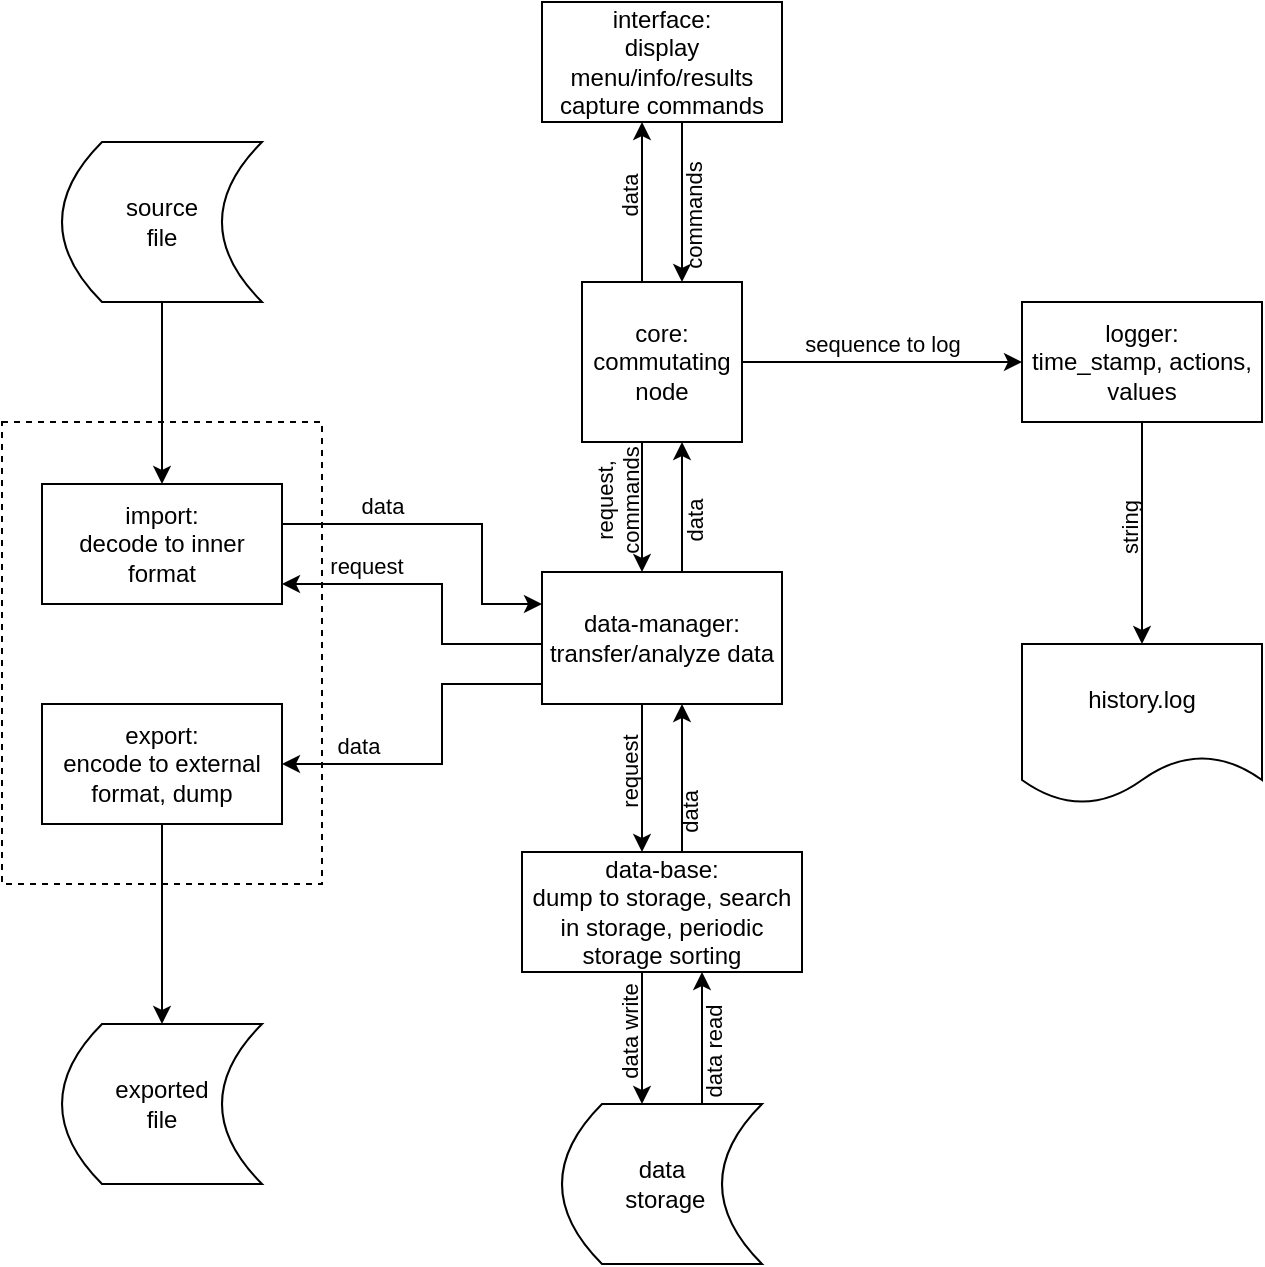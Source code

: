 <mxfile version="15.5.4" type="embed"><diagram id="Qr6QU7Qtxe9scO-8TlNr" name="Страница 1"><mxGraphModel dx="570" dy="484" grid="1" gridSize="10" guides="1" tooltips="1" connect="1" arrows="1" fold="1" page="1" pageScale="1" pageWidth="827" pageHeight="1169" math="0" shadow="0"><root><mxCell id="0"/><mxCell id="1" parent="0"/><mxCell id="3" value="" style="rounded=0;whiteSpace=wrap;html=1;dashed=1;shadow=0;sketch=0;labelBackgroundColor=none;labelBorderColor=none;" vertex="1" parent="1"><mxGeometry x="80" y="449" width="160" height="231" as="geometry"/></mxCell><mxCell id="JOCK_NlKJ0b9R5YVgDWU-3" value="data" style="edgeStyle=orthogonalEdgeStyle;rounded=0;orthogonalLoop=1;jettySize=auto;html=1;horizontal=0;labelPosition=center;verticalLabelPosition=top;align=center;verticalAlign=bottom;labelBackgroundColor=none;" parent="1" source="JOCK_NlKJ0b9R5YVgDWU-1" target="JOCK_NlKJ0b9R5YVgDWU-2" edge="1"><mxGeometry relative="1" as="geometry"><Array as="points"><mxPoint x="400" y="369"/><mxPoint x="400" y="369"/></Array></mxGeometry></mxCell><mxCell id="JOCK_NlKJ0b9R5YVgDWU-6" value="request, &lt;br&gt;commands" style="edgeStyle=orthogonalEdgeStyle;rounded=0;orthogonalLoop=1;jettySize=auto;html=1;horizontal=0;labelPosition=center;verticalLabelPosition=top;align=center;verticalAlign=bottom;labelBackgroundColor=none;" parent="1" source="JOCK_NlKJ0b9R5YVgDWU-1" target="JOCK_NlKJ0b9R5YVgDWU-5" edge="1"><mxGeometry relative="1" as="geometry"><Array as="points"><mxPoint x="400" y="509"/><mxPoint x="400" y="509"/></Array></mxGeometry></mxCell><mxCell id="JOCK_NlKJ0b9R5YVgDWU-9" value="sequence to log" style="edgeStyle=orthogonalEdgeStyle;rounded=0;orthogonalLoop=1;jettySize=auto;html=1;labelPosition=center;verticalLabelPosition=top;align=center;verticalAlign=bottom;fontColor=default;labelBackgroundColor=none;" parent="1" source="JOCK_NlKJ0b9R5YVgDWU-1" target="JOCK_NlKJ0b9R5YVgDWU-8" edge="1"><mxGeometry relative="1" as="geometry"/></mxCell><mxCell id="JOCK_NlKJ0b9R5YVgDWU-1" value="core:&lt;br&gt;commutating node" style="whiteSpace=wrap;html=1;aspect=fixed;" parent="1" vertex="1"><mxGeometry x="370" y="379" width="80" height="80" as="geometry"/></mxCell><mxCell id="JOCK_NlKJ0b9R5YVgDWU-4" value="commands" style="edgeStyle=orthogonalEdgeStyle;rounded=0;orthogonalLoop=1;jettySize=auto;html=1;labelPosition=center;verticalLabelPosition=bottom;align=center;verticalAlign=top;horizontal=0;labelBackgroundColor=none;" parent="1" source="JOCK_NlKJ0b9R5YVgDWU-2" target="JOCK_NlKJ0b9R5YVgDWU-1" edge="1"><mxGeometry relative="1" as="geometry"><Array as="points"><mxPoint x="420" y="349"/><mxPoint x="420" y="349"/></Array></mxGeometry></mxCell><mxCell id="JOCK_NlKJ0b9R5YVgDWU-2" value="interface: &lt;br&gt;display menu/info/results&lt;br&gt;capture commands" style="whiteSpace=wrap;html=1;" parent="1" vertex="1"><mxGeometry x="350" y="239" width="120" height="60" as="geometry"/></mxCell><mxCell id="JOCK_NlKJ0b9R5YVgDWU-7" value="data" style="edgeStyle=orthogonalEdgeStyle;rounded=0;orthogonalLoop=1;jettySize=auto;html=1;horizontal=0;labelPosition=center;verticalLabelPosition=bottom;align=center;verticalAlign=top;labelBackgroundColor=none;" parent="1" source="JOCK_NlKJ0b9R5YVgDWU-5" target="JOCK_NlKJ0b9R5YVgDWU-1" edge="1"><mxGeometry relative="1" as="geometry"><Array as="points"><mxPoint x="420" y="509"/><mxPoint x="420" y="509"/></Array></mxGeometry></mxCell><mxCell id="JOCK_NlKJ0b9R5YVgDWU-13" value="request" style="edgeStyle=orthogonalEdgeStyle;rounded=0;orthogonalLoop=1;jettySize=auto;html=1;horizontal=0;labelPosition=center;verticalLabelPosition=top;align=center;verticalAlign=bottom;labelBackgroundColor=none;" parent="1" source="JOCK_NlKJ0b9R5YVgDWU-5" target="JOCK_NlKJ0b9R5YVgDWU-12" edge="1"><mxGeometry relative="1" as="geometry"><Array as="points"><mxPoint x="400" y="610"/><mxPoint x="400" y="610"/></Array></mxGeometry></mxCell><mxCell id="JOCK_NlKJ0b9R5YVgDWU-16" value="data" style="edgeStyle=orthogonalEdgeStyle;rounded=0;orthogonalLoop=1;jettySize=auto;html=1;labelPosition=center;verticalLabelPosition=top;align=center;verticalAlign=bottom;" parent="1" source="JOCK_NlKJ0b9R5YVgDWU-5" target="JOCK_NlKJ0b9R5YVgDWU-15" edge="1"><mxGeometry x="0.556" relative="1" as="geometry"><Array as="points"><mxPoint x="300" y="580"/><mxPoint x="300" y="620"/></Array><mxPoint as="offset"/></mxGeometry></mxCell><mxCell id="JOCK_NlKJ0b9R5YVgDWU-20" value="request" style="edgeStyle=orthogonalEdgeStyle;rounded=0;orthogonalLoop=1;jettySize=auto;html=1;labelPosition=center;verticalLabelPosition=top;align=center;verticalAlign=bottom;" parent="1" source="JOCK_NlKJ0b9R5YVgDWU-5" target="JOCK_NlKJ0b9R5YVgDWU-19" edge="1"><mxGeometry x="0.48" relative="1" as="geometry"><Array as="points"><mxPoint x="300" y="560"/><mxPoint x="300" y="530"/></Array><mxPoint as="offset"/></mxGeometry></mxCell><mxCell id="JOCK_NlKJ0b9R5YVgDWU-5" value="data-manager:&lt;br&gt;transfer/analyze data" style="whiteSpace=wrap;html=1;" parent="1" vertex="1"><mxGeometry x="350" y="524" width="120" height="66" as="geometry"/></mxCell><mxCell id="JOCK_NlKJ0b9R5YVgDWU-11" value="string" style="edgeStyle=orthogonalEdgeStyle;rounded=0;orthogonalLoop=1;jettySize=auto;html=1;labelPosition=center;verticalLabelPosition=top;align=center;verticalAlign=bottom;labelBackgroundColor=none;horizontal=0;" parent="1" source="JOCK_NlKJ0b9R5YVgDWU-8" target="JOCK_NlKJ0b9R5YVgDWU-10" edge="1"><mxGeometry x="0.01" relative="1" as="geometry"><mxPoint as="offset"/></mxGeometry></mxCell><mxCell id="JOCK_NlKJ0b9R5YVgDWU-8" value="logger:&lt;br&gt;time_stamp, actions, values" style="whiteSpace=wrap;html=1;" parent="1" vertex="1"><mxGeometry x="590" y="389" width="120" height="60" as="geometry"/></mxCell><mxCell id="JOCK_NlKJ0b9R5YVgDWU-10" value="history.log" style="shape=document;whiteSpace=wrap;html=1;boundedLbl=1;" parent="1" vertex="1"><mxGeometry x="590" y="560" width="120" height="80" as="geometry"/></mxCell><mxCell id="JOCK_NlKJ0b9R5YVgDWU-14" value="data" style="edgeStyle=orthogonalEdgeStyle;rounded=0;orthogonalLoop=1;jettySize=auto;html=1;horizontal=0;labelPosition=left;verticalLabelPosition=bottom;align=right;verticalAlign=top;labelBackgroundColor=none;" parent="1" source="JOCK_NlKJ0b9R5YVgDWU-12" target="JOCK_NlKJ0b9R5YVgDWU-5" edge="1"><mxGeometry relative="1" as="geometry"><Array as="points"><mxPoint x="420" y="610"/><mxPoint x="420" y="610"/></Array></mxGeometry></mxCell><mxCell id="JOCK_NlKJ0b9R5YVgDWU-26" value="data write" style="edgeStyle=orthogonalEdgeStyle;rounded=0;orthogonalLoop=1;jettySize=auto;html=1;labelBackgroundColor=none;horizontal=0;labelPosition=center;verticalLabelPosition=top;align=center;verticalAlign=bottom;" parent="1" source="JOCK_NlKJ0b9R5YVgDWU-12" target="JOCK_NlKJ0b9R5YVgDWU-25" edge="1"><mxGeometry relative="1" as="geometry"><Array as="points"><mxPoint x="400" y="740"/><mxPoint x="400" y="740"/></Array></mxGeometry></mxCell><mxCell id="JOCK_NlKJ0b9R5YVgDWU-12" value="data-base:&lt;br&gt;dump to storage, search in storage, periodic storage sorting" style="whiteSpace=wrap;html=1;" parent="1" vertex="1"><mxGeometry x="340" y="664" width="140" height="60" as="geometry"/></mxCell><mxCell id="JOCK_NlKJ0b9R5YVgDWU-18" value="" style="edgeStyle=orthogonalEdgeStyle;rounded=0;orthogonalLoop=1;jettySize=auto;html=1;" parent="1" source="JOCK_NlKJ0b9R5YVgDWU-15" target="JOCK_NlKJ0b9R5YVgDWU-22" edge="1"><mxGeometry relative="1" as="geometry"><mxPoint x="160" y="640" as="targetPoint"/></mxGeometry></mxCell><mxCell id="JOCK_NlKJ0b9R5YVgDWU-15" value="export:&lt;br&gt;encode to external format, dump" style="whiteSpace=wrap;html=1;" parent="1" vertex="1"><mxGeometry x="100" y="590" width="120" height="60" as="geometry"/></mxCell><mxCell id="JOCK_NlKJ0b9R5YVgDWU-21" value="data" style="edgeStyle=orthogonalEdgeStyle;rounded=0;orthogonalLoop=1;jettySize=auto;html=1;labelPosition=center;verticalLabelPosition=top;align=center;verticalAlign=bottom;" parent="1" source="JOCK_NlKJ0b9R5YVgDWU-19" target="JOCK_NlKJ0b9R5YVgDWU-5" edge="1"><mxGeometry x="-0.412" relative="1" as="geometry"><Array as="points"><mxPoint x="320" y="500"/><mxPoint x="320" y="540"/></Array><mxPoint as="offset"/></mxGeometry></mxCell><mxCell id="JOCK_NlKJ0b9R5YVgDWU-19" value="import:&lt;br&gt;decode to inner format" style="whiteSpace=wrap;html=1;" parent="1" vertex="1"><mxGeometry x="100" y="480" width="120" height="60" as="geometry"/></mxCell><mxCell id="JOCK_NlKJ0b9R5YVgDWU-22" value="exported &lt;br&gt;file" style="shape=dataStorage;whiteSpace=wrap;html=1;fixedSize=1;" parent="1" vertex="1"><mxGeometry x="110" y="750" width="100" height="80" as="geometry"/></mxCell><mxCell id="JOCK_NlKJ0b9R5YVgDWU-24" value="" style="edgeStyle=orthogonalEdgeStyle;rounded=0;orthogonalLoop=1;jettySize=auto;html=1;" parent="1" source="JOCK_NlKJ0b9R5YVgDWU-23" target="JOCK_NlKJ0b9R5YVgDWU-19" edge="1"><mxGeometry relative="1" as="geometry"/></mxCell><mxCell id="JOCK_NlKJ0b9R5YVgDWU-23" value="source&lt;br&gt;file" style="shape=dataStorage;whiteSpace=wrap;html=1;fixedSize=1;" parent="1" vertex="1"><mxGeometry x="110" y="309" width="100" height="80" as="geometry"/></mxCell><mxCell id="JOCK_NlKJ0b9R5YVgDWU-27" value="data read" style="edgeStyle=orthogonalEdgeStyle;rounded=0;orthogonalLoop=1;jettySize=auto;html=1;labelBackgroundColor=none;horizontal=0;labelPosition=center;verticalLabelPosition=bottom;align=center;verticalAlign=top;" parent="1" source="JOCK_NlKJ0b9R5YVgDWU-25" target="JOCK_NlKJ0b9R5YVgDWU-12" edge="1"><mxGeometry relative="1" as="geometry"><Array as="points"><mxPoint x="430" y="750"/><mxPoint x="430" y="750"/></Array></mxGeometry></mxCell><mxCell id="JOCK_NlKJ0b9R5YVgDWU-25" value="data&lt;br&gt;&amp;nbsp;storage" style="shape=dataStorage;whiteSpace=wrap;html=1;fixedSize=1;" parent="1" vertex="1"><mxGeometry x="360" y="790" width="100" height="80" as="geometry"/></mxCell></root></mxGraphModel></diagram></mxfile>